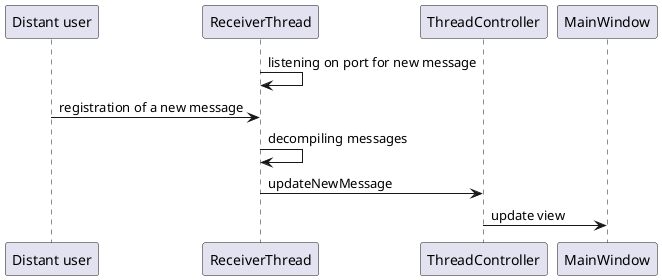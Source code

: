 @startuml
participant "Distant user" as distUsr
participant "ReceiverThread" as rt
participant "ThreadController" as global
participant "MainWindow" as main

rt -> rt : listening on port for new message
distUsr -> rt : registration of a new message
rt -> rt : decompiling messages
rt -> global : updateNewMessage
global -> main : update view

@enduml